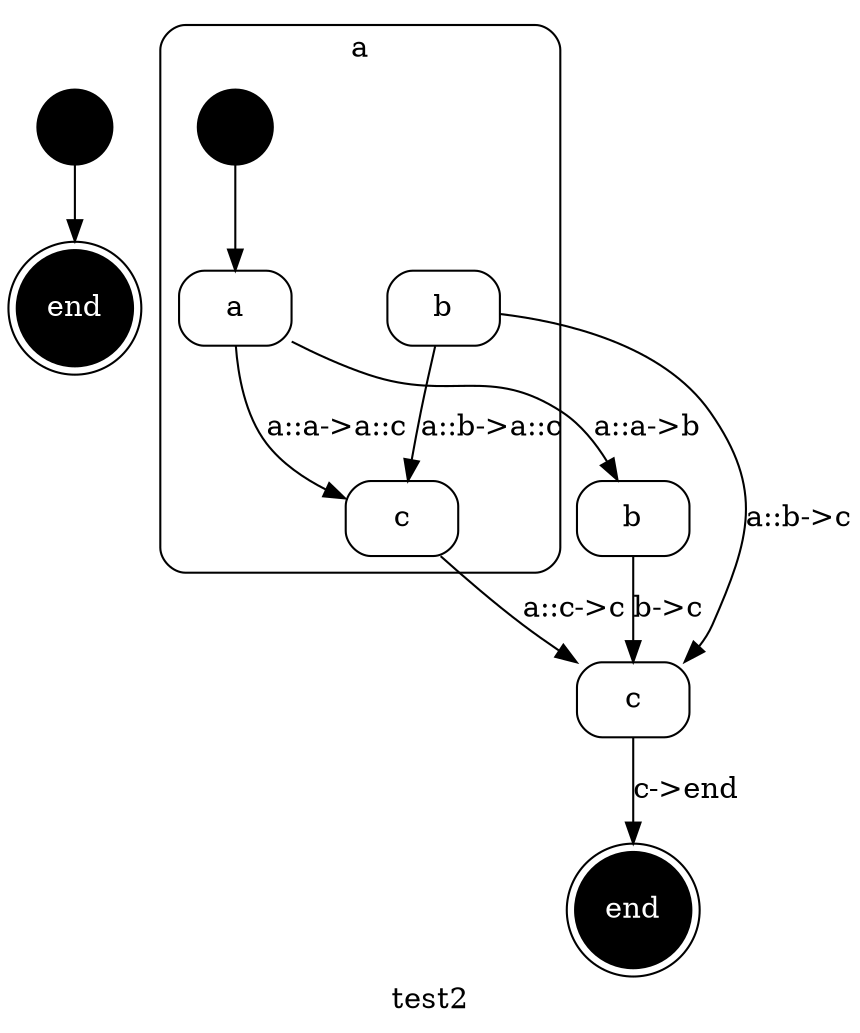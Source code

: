 
// {#<RedSteak::Statemachine test2>
digraph x1 {
  label="test2"; 
  node [ shape="circle", label="", style=filled, fillcolor=black ] x1_START; 

// #<RedSteak::State test2 a>

// {#<RedSteak::Statemachine test2::a>
subgraph cluster_x2 {
  label="a"; 
  shape="box"; 
  style="filled,rounded"; 
  fillcolor=white; 
  fontcolor=black; 
  node [ shape="circle", label="", style=filled, fillcolor=black ] x2_START; 

// #<RedSteak::State test2::a a::a>
  node [ shape="box", label="a", style="filled,rounded", color=black, fillcolor=white, fontcolor=black ] x3;

// #<RedSteak::State test2::a a::b>
  node [ shape="box", label="b", style="filled,rounded", color=black, fillcolor=white, fontcolor=black ] x4;

// #<RedSteak::State test2::a a::c>
  node [ shape="box", label="c", style="filled,rounded", color=black, fillcolor=white, fontcolor=black ] x5;
}
// } #<RedSteak::Statemachine test2::a>

// #<RedSteak::State test2 b>
  node [ shape="box", label="b", style="filled,rounded", color=black, fillcolor=white, fontcolor=black ] x6;

// #<RedSteak::State test2 c>
  node [ shape="box", label="c", style="filled,rounded", color=black, fillcolor=white, fontcolor=black ] x7;

// #<RedSteak::State test2 end>
  node [ shape="doublecircle", label="end", style="filled,rounded", color=black, fillcolor=black, fontcolor=white ] x8;

// #<RedSteak::Transition test2 b->c b -> c>
x6 -> x7 [ label="b->c", color=black, fontcolor=black ];

// #<RedSteak::Transition test2 c->end c -> end>
x7 -> x8 [ label="c->end", color=black, fontcolor=black ];
x1_START -> x9;

// #<RedSteak::Transition test2::a a::a->b a::a -> b>
x3 -> x6 [ label="a::a->b", color=black, fontcolor=black ];

// #<RedSteak::Transition test2::a a::a->a::c a::a -> a::c>
x3 -> x5 [ label="a::a->a::c", color=black, fontcolor=black ];

// #<RedSteak::Transition test2::a a::b->c a::b -> c>
x4 -> x7 [ label="a::b->c", color=black, fontcolor=black ];

// #<RedSteak::Transition test2::a a::b->a::c a::b -> a::c>
x4 -> x5 [ label="a::b->a::c", color=black, fontcolor=black ];

// #<RedSteak::Transition test2::a a::c->c a::c -> c>
x5 -> x7 [ label="a::c->c", color=black, fontcolor=black ];
x2_START -> x3;
}
// } #<RedSteak::Statemachine test2>
